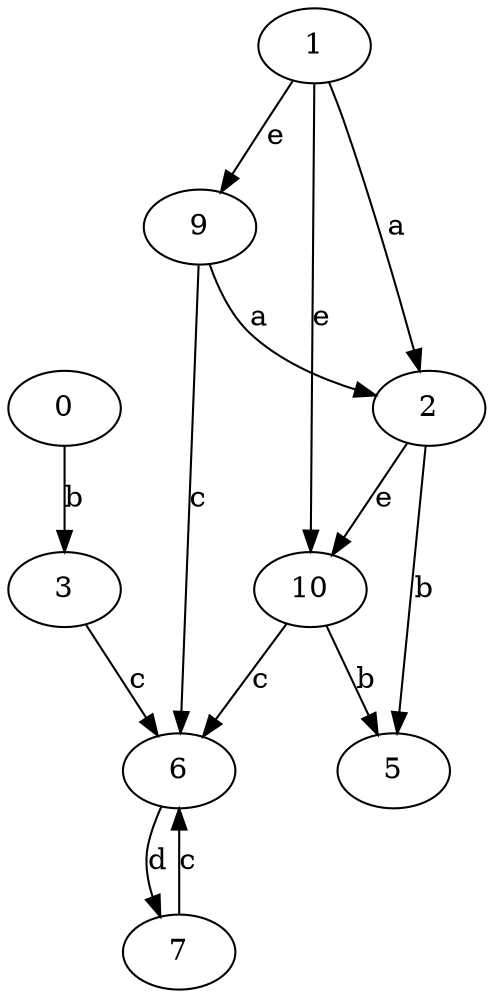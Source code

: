strict digraph  {
0;
1;
2;
3;
5;
6;
7;
9;
10;
0 -> 3  [label=b];
1 -> 2  [label=a];
1 -> 9  [label=e];
1 -> 10  [label=e];
2 -> 5  [label=b];
2 -> 10  [label=e];
3 -> 6  [label=c];
6 -> 7  [label=d];
7 -> 6  [label=c];
9 -> 2  [label=a];
9 -> 6  [label=c];
10 -> 5  [label=b];
10 -> 6  [label=c];
}
